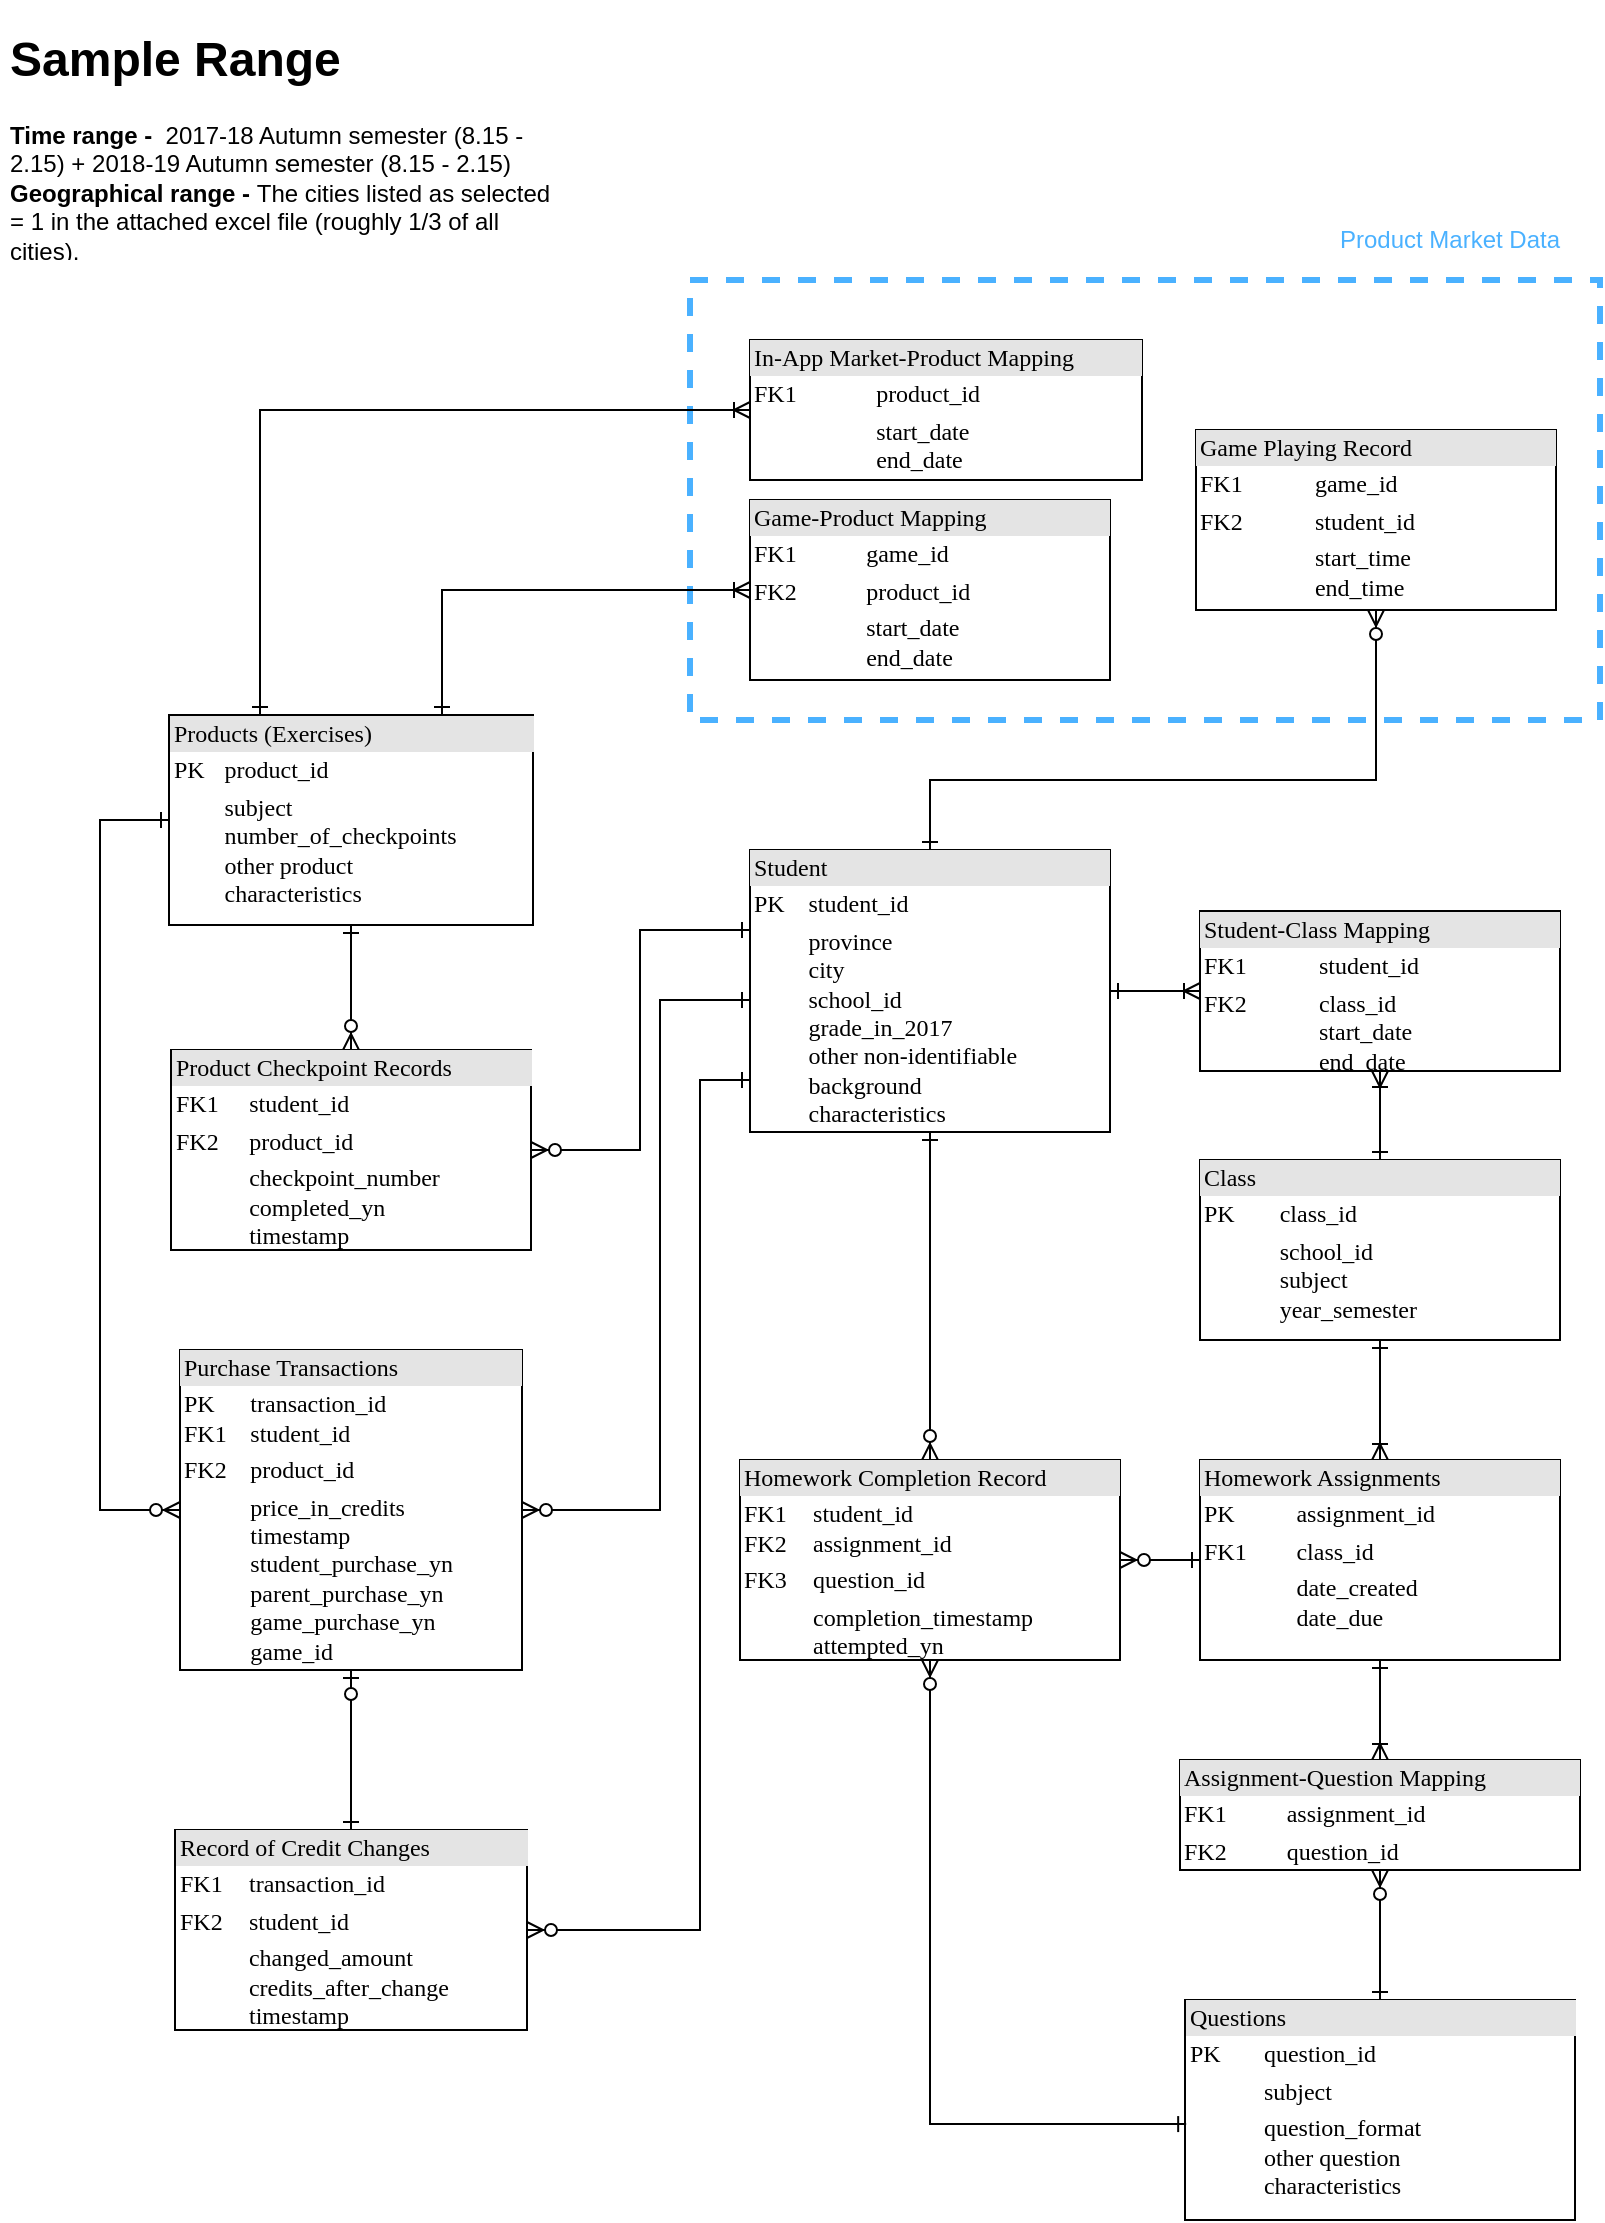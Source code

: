 <mxfile version="10.3.6" type="github"><diagram id="L-7_TeaR0YVO8-77fk-K" name="Page-1"><mxGraphModel dx="758" dy="503" grid="1" gridSize="10" guides="1" tooltips="1" connect="1" arrows="1" fold="1" page="1" pageScale="1" pageWidth="827" pageHeight="1169" math="0" shadow="0"><root><mxCell id="0"/><mxCell id="1" parent="0"/><mxCell id="o9hUADphmRtZOgqHBk-U-33" value="" style="group" vertex="1" connectable="0" parent="1"><mxGeometry x="365" y="115" width="455" height="250" as="geometry"/></mxCell><mxCell id="o9hUADphmRtZOgqHBk-U-31" value="" style="rounded=0;whiteSpace=wrap;html=1;dashed=1;strokeColor=#4AB1FF;strokeWidth=3;fillColor=none;" vertex="1" parent="o9hUADphmRtZOgqHBk-U-33"><mxGeometry y="30" width="455" height="220" as="geometry"/></mxCell><mxCell id="o9hUADphmRtZOgqHBk-U-32" value="Product Market Data" style="text;html=1;strokeColor=none;fillColor=none;align=center;verticalAlign=middle;whiteSpace=wrap;rounded=0;dashed=1;fontColor=#4AB1FF;" vertex="1" parent="o9hUADphmRtZOgqHBk-U-33"><mxGeometry x="315" width="130" height="20" as="geometry"/></mxCell><mxCell id="oMZmumesdzEXHa7TI7hS-1" style="edgeStyle=orthogonalEdgeStyle;rounded=0;orthogonalLoop=1;jettySize=auto;html=1;exitX=1;exitY=0.5;exitDx=0;exitDy=0;entryX=0;entryY=0.5;entryDx=0;entryDy=0;endArrow=ERoneToMany;endFill=0;startArrow=ERone;startFill=0;" parent="1" source="oMZmumesdzEXHa7TI7hS-3" target="oMZmumesdzEXHa7TI7hS-9" edge="1"><mxGeometry relative="1" as="geometry"/></mxCell><mxCell id="oMZmumesdzEXHa7TI7hS-2" style="edgeStyle=orthogonalEdgeStyle;rounded=0;orthogonalLoop=1;jettySize=auto;html=1;entryX=0.5;entryY=0;entryDx=0;entryDy=0;startArrow=ERone;startFill=0;endArrow=ERzeroToMany;endFill=1;" parent="1" source="oMZmumesdzEXHa7TI7hS-3" target="oMZmumesdzEXHa7TI7hS-16" edge="1"><mxGeometry relative="1" as="geometry"/></mxCell><mxCell id="o9hUADphmRtZOgqHBk-U-13" style="edgeStyle=orthogonalEdgeStyle;rounded=0;orthogonalLoop=1;jettySize=auto;html=1;entryX=1;entryY=0.5;entryDx=0;entryDy=0;startArrow=ERone;startFill=0;endArrow=ERzeroToMany;endFill=1;" edge="1" parent="1" source="oMZmumesdzEXHa7TI7hS-3" target="o9hUADphmRtZOgqHBk-U-2"><mxGeometry relative="1" as="geometry"><Array as="points"><mxPoint x="370" y="545"/><mxPoint x="370" y="970"/></Array></mxGeometry></mxCell><mxCell id="o9hUADphmRtZOgqHBk-U-18" style="edgeStyle=orthogonalEdgeStyle;rounded=0;orthogonalLoop=1;jettySize=auto;html=1;entryX=1;entryY=0.5;entryDx=0;entryDy=0;startArrow=ERone;startFill=0;endArrow=ERzeroToMany;endFill=1;" edge="1" parent="1" source="oMZmumesdzEXHa7TI7hS-3" target="o9hUADphmRtZOgqHBk-U-3"><mxGeometry relative="1" as="geometry"><Array as="points"><mxPoint x="350" y="505"/><mxPoint x="350" y="760"/></Array></mxGeometry></mxCell><mxCell id="o9hUADphmRtZOgqHBk-U-19" style="edgeStyle=orthogonalEdgeStyle;rounded=0;orthogonalLoop=1;jettySize=auto;html=1;entryX=1;entryY=0.5;entryDx=0;entryDy=0;startArrow=ERone;startFill=0;endArrow=ERzeroToMany;endFill=1;" edge="1" parent="1" source="oMZmumesdzEXHa7TI7hS-3" target="o9hUADphmRtZOgqHBk-U-5"><mxGeometry relative="1" as="geometry"><Array as="points"><mxPoint x="340" y="470"/><mxPoint x="340" y="580"/></Array></mxGeometry></mxCell><mxCell id="o9hUADphmRtZOgqHBk-U-26" style="edgeStyle=orthogonalEdgeStyle;rounded=0;orthogonalLoop=1;jettySize=auto;html=1;entryX=0.5;entryY=1;entryDx=0;entryDy=0;startArrow=ERone;startFill=0;endArrow=ERzeroToMany;endFill=1;" edge="1" parent="1" source="oMZmumesdzEXHa7TI7hS-3" target="o9hUADphmRtZOgqHBk-U-7"><mxGeometry relative="1" as="geometry"><Array as="points"><mxPoint x="485" y="395"/><mxPoint x="708" y="395"/></Array></mxGeometry></mxCell><mxCell id="oMZmumesdzEXHa7TI7hS-3" value="&lt;div style=&quot;box-sizing: border-box ; width: 100% ; background: #e4e4e4 ; padding: 2px&quot;&gt;Student&lt;/div&gt;&lt;table style=&quot;width: 100% ; font-size: 1em&quot; cellpadding=&quot;2&quot; cellspacing=&quot;0&quot;&gt;&lt;tbody&gt;&lt;tr&gt;&lt;td&gt;PK&lt;/td&gt;&lt;td&gt;student_id&lt;/td&gt;&lt;/tr&gt;&lt;tr&gt;&lt;td&gt;&lt;br&gt;&lt;br&gt;&lt;br&gt;&lt;br&gt;&lt;/td&gt;&lt;td&gt;province&lt;br&gt;city&lt;br&gt;school_id&lt;br&gt;grade_in_2017&lt;br&gt;other non-identifiable&lt;br&gt;background &lt;br&gt;characteristics&lt;br&gt;&lt;/td&gt;&lt;/tr&gt;&lt;/tbody&gt;&lt;/table&gt;" style="verticalAlign=top;align=left;overflow=fill;html=1;rounded=0;shadow=0;comic=0;labelBackgroundColor=none;strokeColor=#000000;strokeWidth=1;fillColor=#ffffff;fontFamily=Verdana;fontSize=12;fontColor=#000000;" parent="1" vertex="1"><mxGeometry x="395" y="430" width="180" height="141" as="geometry"/></mxCell><mxCell id="oMZmumesdzEXHa7TI7hS-5" value="&lt;h1&gt;Sample Range&lt;/h1&gt;&lt;b&gt;Time range -&amp;nbsp;&lt;/b&gt;&lt;span&gt;&amp;nbsp;2017-18 Autumn semester (8.15 - 2.15)&amp;nbsp;+ 2018-19 Autumn semester (8.15 - 2.15)&lt;br&gt;&lt;/span&gt;&lt;b&gt;Geographical range -&lt;/b&gt;&lt;span&gt;&amp;nbsp;The cities listed as selected = 1 in the attached excel file (roughly 1/3 of all cities).&lt;/span&gt;&lt;br&gt;" style="text;html=1;strokeColor=none;fillColor=none;spacing=5;spacingTop=-20;whiteSpace=wrap;overflow=hidden;rounded=0;" parent="1" vertex="1"><mxGeometry x="20" y="15" width="280" height="120" as="geometry"/></mxCell><mxCell id="oMZmumesdzEXHa7TI7hS-6" style="edgeStyle=orthogonalEdgeStyle;rounded=0;orthogonalLoop=1;jettySize=auto;html=1;exitX=0.5;exitY=0;exitDx=0;exitDy=0;startArrow=ERone;startFill=0;endArrow=ERoneToMany;endFill=0;" parent="1" source="oMZmumesdzEXHa7TI7hS-8" target="oMZmumesdzEXHa7TI7hS-9" edge="1"><mxGeometry relative="1" as="geometry"/></mxCell><mxCell id="oMZmumesdzEXHa7TI7hS-7" style="edgeStyle=orthogonalEdgeStyle;rounded=0;orthogonalLoop=1;jettySize=auto;html=1;exitX=0.5;exitY=1;exitDx=0;exitDy=0;entryX=0.5;entryY=0;entryDx=0;entryDy=0;startArrow=ERone;startFill=0;endArrow=ERoneToMany;endFill=0;" parent="1" source="oMZmumesdzEXHa7TI7hS-8" target="oMZmumesdzEXHa7TI7hS-11" edge="1"><mxGeometry relative="1" as="geometry"/></mxCell><mxCell id="oMZmumesdzEXHa7TI7hS-8" value="&lt;div style=&quot;box-sizing: border-box ; width: 100% ; background: #e4e4e4 ; padding: 2px&quot;&gt;Class&lt;/div&gt;&lt;table style=&quot;width: 100% ; font-size: 1em&quot; cellpadding=&quot;2&quot; cellspacing=&quot;0&quot;&gt;&lt;tbody&gt;&lt;tr&gt;&lt;td&gt;PK&lt;/td&gt;&lt;td&gt;class_id&lt;/td&gt;&lt;/tr&gt;&lt;tr&gt;&lt;td&gt;&lt;/td&gt;&lt;td&gt;school_id&lt;br&gt;subject&lt;br&gt;year_semester&lt;br&gt;&lt;/td&gt;&lt;/tr&gt;&lt;/tbody&gt;&lt;/table&gt;" style="verticalAlign=top;align=left;overflow=fill;html=1;rounded=0;shadow=0;comic=0;labelBackgroundColor=none;strokeColor=#000000;strokeWidth=1;fillColor=#ffffff;fontFamily=Verdana;fontSize=12;fontColor=#000000;" parent="1" vertex="1"><mxGeometry x="620" y="585" width="180" height="90" as="geometry"/></mxCell><mxCell id="oMZmumesdzEXHa7TI7hS-9" value="&lt;div style=&quot;box-sizing: border-box ; width: 100% ; background: #e4e4e4 ; padding: 2px&quot;&gt;Student-Class Mapping&lt;/div&gt;&lt;table style=&quot;width: 100% ; font-size: 1em&quot; cellpadding=&quot;2&quot; cellspacing=&quot;0&quot;&gt;&lt;tbody&gt;&lt;tr&gt;&lt;td&gt;FK1&lt;/td&gt;&lt;td&gt;student_id&lt;/td&gt;&lt;/tr&gt;&lt;tr&gt;&lt;td&gt;FK2&lt;br&gt;&lt;br&gt;&lt;br&gt;&lt;/td&gt;&lt;td&gt;class_id&lt;br&gt;start_date&lt;br&gt;end_date&lt;br&gt;&lt;/td&gt;&lt;/tr&gt;&lt;/tbody&gt;&lt;/table&gt;" style="verticalAlign=top;align=left;overflow=fill;html=1;rounded=0;shadow=0;comic=0;labelBackgroundColor=none;strokeColor=#000000;strokeWidth=1;fillColor=#ffffff;fontFamily=Verdana;fontSize=12;fontColor=#000000;" parent="1" vertex="1"><mxGeometry x="620" y="460.5" width="180" height="80" as="geometry"/></mxCell><mxCell id="oMZmumesdzEXHa7TI7hS-10" style="edgeStyle=orthogonalEdgeStyle;rounded=0;orthogonalLoop=1;jettySize=auto;html=1;exitX=0.5;exitY=1;exitDx=0;exitDy=0;entryX=0.5;entryY=0;entryDx=0;entryDy=0;startArrow=ERone;startFill=0;endArrow=ERoneToMany;endFill=0;" parent="1" source="oMZmumesdzEXHa7TI7hS-11" target="oMZmumesdzEXHa7TI7hS-14" edge="1"><mxGeometry relative="1" as="geometry"/></mxCell><mxCell id="oMZmumesdzEXHa7TI7hS-11" value="&lt;div style=&quot;box-sizing: border-box ; width: 100% ; background: #e4e4e4 ; padding: 2px&quot;&gt;Homework Assignments&lt;/div&gt;&lt;table style=&quot;width: 100% ; font-size: 1em&quot; cellpadding=&quot;2&quot; cellspacing=&quot;0&quot;&gt;&lt;tbody&gt;&lt;tr&gt;&lt;td&gt;PK&lt;/td&gt;&lt;td&gt;assignment_id&lt;/td&gt;&lt;/tr&gt;&lt;tr&gt;&lt;td&gt;FK1&lt;/td&gt;&lt;td&gt;class_id&lt;/td&gt;&lt;/tr&gt;&lt;tr&gt;&lt;td&gt;&lt;/td&gt;&lt;td&gt;date_created&lt;br&gt;date_due&lt;br&gt;&lt;/td&gt;&lt;/tr&gt;&lt;/tbody&gt;&lt;/table&gt;" style="verticalAlign=top;align=left;overflow=fill;html=1;rounded=0;shadow=0;comic=0;labelBackgroundColor=none;strokeColor=#000000;strokeWidth=1;fillColor=#ffffff;fontFamily=Verdana;fontSize=12;fontColor=#000000;" parent="1" vertex="1"><mxGeometry x="620" y="735" width="180" height="100" as="geometry"/></mxCell><mxCell id="oMZmumesdzEXHa7TI7hS-12" value="&lt;div style=&quot;box-sizing: border-box ; width: 100% ; background: #e4e4e4 ; padding: 2px&quot;&gt;Questions&lt;/div&gt;&lt;table style=&quot;width: 100% ; font-size: 1em&quot; cellpadding=&quot;2&quot; cellspacing=&quot;0&quot;&gt;&lt;tbody&gt;&lt;tr&gt;&lt;td&gt;PK&lt;/td&gt;&lt;td&gt;question_id&lt;/td&gt;&lt;/tr&gt;&lt;tr&gt;&lt;td&gt;&lt;br&gt;&lt;/td&gt;&lt;td&gt;subject&lt;/td&gt;&lt;/tr&gt;&lt;tr&gt;&lt;td&gt;&lt;/td&gt;&lt;td&gt;question_format&lt;br&gt;other question&lt;br&gt;characteristics&lt;/td&gt;&lt;/tr&gt;&lt;/tbody&gt;&lt;/table&gt;" style="verticalAlign=top;align=left;overflow=fill;html=1;rounded=0;shadow=0;comic=0;labelBackgroundColor=none;strokeColor=#000000;strokeWidth=1;fillColor=#ffffff;fontFamily=Verdana;fontSize=12;fontColor=#000000;" parent="1" vertex="1"><mxGeometry x="612.5" y="1005" width="195" height="110" as="geometry"/></mxCell><mxCell id="oMZmumesdzEXHa7TI7hS-13" style="edgeStyle=orthogonalEdgeStyle;rounded=0;orthogonalLoop=1;jettySize=auto;html=1;startArrow=ERzeroToMany;startFill=1;endArrow=ERone;endFill=0;" parent="1" source="oMZmumesdzEXHa7TI7hS-14" target="oMZmumesdzEXHa7TI7hS-12" edge="1"><mxGeometry relative="1" as="geometry"/></mxCell><mxCell id="oMZmumesdzEXHa7TI7hS-14" value="&lt;div style=&quot;box-sizing: border-box ; width: 100% ; background: #e4e4e4 ; padding: 2px&quot;&gt;Assignment-Question Mapping&lt;/div&gt;&lt;table style=&quot;width: 100% ; font-size: 1em&quot; cellpadding=&quot;2&quot; cellspacing=&quot;0&quot;&gt;&lt;tbody&gt;&lt;tr&gt;&lt;td&gt;FK1&lt;/td&gt;&lt;td&gt;assignment_id&lt;br&gt;&lt;/td&gt;&lt;/tr&gt;&lt;tr&gt;&lt;td&gt;FK2&lt;/td&gt;&lt;td&gt;question_id&lt;/td&gt;&lt;/tr&gt;&lt;/tbody&gt;&lt;/table&gt;" style="verticalAlign=top;align=left;overflow=fill;html=1;rounded=0;shadow=0;comic=0;labelBackgroundColor=none;strokeColor=#000000;strokeWidth=1;fillColor=#ffffff;fontFamily=Verdana;fontSize=12;fontColor=#000000;" parent="1" vertex="1"><mxGeometry x="610" y="885" width="200" height="55" as="geometry"/></mxCell><mxCell id="oMZmumesdzEXHa7TI7hS-15" style="edgeStyle=orthogonalEdgeStyle;rounded=0;orthogonalLoop=1;jettySize=auto;html=1;exitX=0.5;exitY=1;exitDx=0;exitDy=0;entryX=0.003;entryY=0.564;entryDx=0;entryDy=0;entryPerimeter=0;startArrow=ERzeroToMany;startFill=1;endArrow=ERone;endFill=0;" parent="1" source="oMZmumesdzEXHa7TI7hS-16" target="oMZmumesdzEXHa7TI7hS-12" edge="1"><mxGeometry relative="1" as="geometry"/></mxCell><mxCell id="o9hUADphmRtZOgqHBk-U-1" style="edgeStyle=orthogonalEdgeStyle;rounded=0;orthogonalLoop=1;jettySize=auto;html=1;exitX=1;exitY=0.5;exitDx=0;exitDy=0;startArrow=ERzeroToMany;startFill=1;endArrow=ERone;endFill=0;" edge="1" parent="1" source="oMZmumesdzEXHa7TI7hS-16" target="oMZmumesdzEXHa7TI7hS-11"><mxGeometry relative="1" as="geometry"/></mxCell><mxCell id="oMZmumesdzEXHa7TI7hS-16" value="&lt;div style=&quot;box-sizing: border-box ; width: 100% ; background: #e4e4e4 ; padding: 2px&quot;&gt;Homework Completion Record&lt;/div&gt;&lt;table style=&quot;width: 100% ; font-size: 1em&quot; cellpadding=&quot;2&quot; cellspacing=&quot;0&quot;&gt;&lt;tbody&gt;&lt;tr&gt;&lt;td&gt;FK1&lt;br&gt;FK2&lt;/td&gt;&lt;td&gt;student_id&lt;br&gt;assignment_id&lt;/td&gt;&lt;/tr&gt;&lt;tr&gt;&lt;td&gt;FK3&lt;/td&gt;&lt;td&gt;question_id&lt;/td&gt;&lt;/tr&gt;&lt;tr&gt;&lt;td&gt;&lt;/td&gt;&lt;td&gt;completion_timestamp&lt;br&gt;attempted_yn&lt;br&gt;correct_yn&lt;br&gt;&lt;br&gt;&lt;/td&gt;&lt;/tr&gt;&lt;/tbody&gt;&lt;/table&gt;" style="verticalAlign=top;align=left;overflow=fill;html=1;rounded=0;shadow=0;comic=0;labelBackgroundColor=none;strokeColor=#000000;strokeWidth=1;fillColor=#ffffff;fontFamily=Verdana;fontSize=12;fontColor=#000000;" parent="1" vertex="1"><mxGeometry x="390" y="735" width="190" height="100" as="geometry"/></mxCell><mxCell id="o9hUADphmRtZOgqHBk-U-2" value="&lt;div style=&quot;box-sizing: border-box ; width: 100% ; background: #e4e4e4 ; padding: 2px&quot;&gt;Record of Credit Changes&lt;/div&gt;&lt;table style=&quot;width: 100% ; font-size: 1em&quot; cellpadding=&quot;2&quot; cellspacing=&quot;0&quot;&gt;&lt;tbody&gt;&lt;tr&gt;&lt;td&gt;FK1&lt;/td&gt;&lt;td&gt;transaction_id&lt;/td&gt;&lt;/tr&gt;&lt;tr&gt;&lt;td&gt;FK2&lt;/td&gt;&lt;td&gt;student_id&lt;/td&gt;&lt;/tr&gt;&lt;tr&gt;&lt;td&gt;&lt;/td&gt;&lt;td&gt;changed_amount&lt;br&gt;credits_after_change&lt;br&gt;timestamp&lt;/td&gt;&lt;/tr&gt;&lt;/tbody&gt;&lt;/table&gt;" style="verticalAlign=top;align=left;overflow=fill;html=1;rounded=0;shadow=0;comic=0;labelBackgroundColor=none;strokeColor=#000000;strokeWidth=1;fillColor=#ffffff;fontFamily=Verdana;fontSize=12;fontColor=#000000;" vertex="1" parent="1"><mxGeometry x="107.5" y="920" width="176" height="100" as="geometry"/></mxCell><mxCell id="o9hUADphmRtZOgqHBk-U-14" style="edgeStyle=orthogonalEdgeStyle;rounded=0;orthogonalLoop=1;jettySize=auto;html=1;entryX=0.5;entryY=0;entryDx=0;entryDy=0;startArrow=ERzeroToOne;startFill=1;endArrow=ERone;endFill=0;" edge="1" parent="1" source="o9hUADphmRtZOgqHBk-U-3" target="o9hUADphmRtZOgqHBk-U-2"><mxGeometry relative="1" as="geometry"/></mxCell><mxCell id="o9hUADphmRtZOgqHBk-U-3" value="&lt;div style=&quot;box-sizing: border-box ; width: 100% ; background: #e4e4e4 ; padding: 2px&quot;&gt;Purchase Transactions&lt;/div&gt;&lt;table style=&quot;width: 100% ; font-size: 1em&quot; cellpadding=&quot;2&quot; cellspacing=&quot;0&quot;&gt;&lt;tbody&gt;&lt;tr&gt;&lt;td&gt;PK&lt;br&gt;FK1&lt;/td&gt;&lt;td&gt;transaction_id&lt;br&gt;student_id&lt;/td&gt;&lt;/tr&gt;&lt;tr&gt;&lt;td&gt;FK2&lt;br&gt;&lt;/td&gt;&lt;td&gt;product_id&lt;br&gt;&lt;/td&gt;&lt;/tr&gt;&lt;tr&gt;&lt;td&gt;&lt;br&gt;&lt;/td&gt;&lt;td&gt;price_in_credits&lt;br&gt;timestamp&lt;br&gt;student_purchase_yn&lt;br&gt;parent_purchase_yn&lt;br&gt;game_purchase_yn&lt;br&gt;game_id&lt;br&gt;&lt;br&gt;&lt;/td&gt;&lt;/tr&gt;&lt;/tbody&gt;&lt;/table&gt;" style="verticalAlign=top;align=left;overflow=fill;html=1;rounded=0;shadow=0;comic=0;labelBackgroundColor=none;strokeColor=#000000;strokeWidth=1;fillColor=#ffffff;fontFamily=Verdana;fontSize=12;fontColor=#000000;" vertex="1" parent="1"><mxGeometry x="110" y="680" width="171" height="160" as="geometry"/></mxCell><mxCell id="o9hUADphmRtZOgqHBk-U-22" style="edgeStyle=orthogonalEdgeStyle;rounded=0;orthogonalLoop=1;jettySize=auto;html=1;startArrow=ERone;startFill=0;endArrow=ERzeroToMany;endFill=1;" edge="1" parent="1" source="o9hUADphmRtZOgqHBk-U-4" target="o9hUADphmRtZOgqHBk-U-5"><mxGeometry relative="1" as="geometry"/></mxCell><mxCell id="o9hUADphmRtZOgqHBk-U-23" style="edgeStyle=orthogonalEdgeStyle;rounded=0;orthogonalLoop=1;jettySize=auto;html=1;entryX=0;entryY=0.5;entryDx=0;entryDy=0;startArrow=ERone;startFill=0;endArrow=ERzeroToMany;endFill=1;" edge="1" parent="1" source="o9hUADphmRtZOgqHBk-U-4" target="o9hUADphmRtZOgqHBk-U-3"><mxGeometry relative="1" as="geometry"><Array as="points"><mxPoint x="70" y="415"/><mxPoint x="70" y="760"/></Array></mxGeometry></mxCell><mxCell id="o9hUADphmRtZOgqHBk-U-4" value="&lt;div style=&quot;box-sizing: border-box ; width: 100% ; background: #e4e4e4 ; padding: 2px&quot;&gt;Products (Exercises)&lt;/div&gt;&lt;table style=&quot;width: 100% ; font-size: 1em&quot; cellpadding=&quot;2&quot; cellspacing=&quot;0&quot;&gt;&lt;tbody&gt;&lt;tr&gt;&lt;td&gt;PK&lt;/td&gt;&lt;td&gt;product_id&lt;/td&gt;&lt;/tr&gt;&lt;tr&gt;&lt;td&gt;&lt;/td&gt;&lt;td&gt;subject&lt;br&gt;number_of_checkpoints&lt;br&gt;other product&lt;br&gt;characteristics&lt;br&gt;&lt;br&gt;&lt;/td&gt;&lt;/tr&gt;&lt;/tbody&gt;&lt;/table&gt;" style="verticalAlign=top;align=left;overflow=fill;html=1;rounded=0;shadow=0;comic=0;labelBackgroundColor=none;strokeColor=#000000;strokeWidth=1;fillColor=#ffffff;fontFamily=Verdana;fontSize=12;fontColor=#000000;" vertex="1" parent="1"><mxGeometry x="104.5" y="362.5" width="182" height="105" as="geometry"/></mxCell><mxCell id="o9hUADphmRtZOgqHBk-U-5" value="&lt;div style=&quot;box-sizing: border-box ; width: 100% ; background: #e4e4e4 ; padding: 2px&quot;&gt;Product Checkpoint Records&lt;/div&gt;&lt;table style=&quot;width: 100% ; font-size: 1em&quot; cellpadding=&quot;2&quot; cellspacing=&quot;0&quot;&gt;&lt;tbody&gt;&lt;tr&gt;&lt;td&gt;FK1&lt;/td&gt;&lt;td&gt;student_id&lt;/td&gt;&lt;/tr&gt;&lt;tr&gt;&lt;td&gt;FK2&lt;/td&gt;&lt;td&gt;product_id&lt;/td&gt;&lt;/tr&gt;&lt;tr&gt;&lt;td&gt;&lt;/td&gt;&lt;td&gt;checkpoint_number&lt;br&gt;completed_yn&lt;br&gt;timestamp&lt;/td&gt;&lt;/tr&gt;&lt;/tbody&gt;&lt;/table&gt;" style="verticalAlign=top;align=left;overflow=fill;html=1;rounded=0;shadow=0;comic=0;labelBackgroundColor=none;strokeColor=#000000;strokeWidth=1;fillColor=#ffffff;fontFamily=Verdana;fontSize=12;fontColor=#000000;" vertex="1" parent="1"><mxGeometry x="105.5" y="530" width="180" height="100" as="geometry"/></mxCell><mxCell id="o9hUADphmRtZOgqHBk-U-28" style="edgeStyle=orthogonalEdgeStyle;rounded=0;orthogonalLoop=1;jettySize=auto;html=1;entryX=0.75;entryY=0;entryDx=0;entryDy=0;startArrow=ERoneToMany;startFill=0;endArrow=ERone;endFill=0;" edge="1" parent="1" source="o9hUADphmRtZOgqHBk-U-6" target="o9hUADphmRtZOgqHBk-U-4"><mxGeometry relative="1" as="geometry"/></mxCell><mxCell id="o9hUADphmRtZOgqHBk-U-6" value="&lt;div style=&quot;box-sizing: border-box ; width: 100% ; background: #e4e4e4 ; padding: 2px&quot;&gt;Game-Product Mapping&lt;/div&gt;&lt;table style=&quot;width: 100% ; font-size: 1em&quot; cellpadding=&quot;2&quot; cellspacing=&quot;0&quot;&gt;&lt;tbody&gt;&lt;tr&gt;&lt;td&gt;FK1&lt;/td&gt;&lt;td&gt;game_id&lt;/td&gt;&lt;/tr&gt;&lt;tr&gt;&lt;td&gt;FK2&lt;/td&gt;&lt;td&gt;product_id&lt;/td&gt;&lt;/tr&gt;&lt;tr&gt;&lt;td&gt;&lt;/td&gt;&lt;td&gt;start_date&lt;br&gt;end_date&lt;/td&gt;&lt;/tr&gt;&lt;/tbody&gt;&lt;/table&gt;" style="verticalAlign=top;align=left;overflow=fill;html=1;rounded=0;shadow=0;comic=0;labelBackgroundColor=none;strokeColor=#000000;strokeWidth=1;fillColor=#ffffff;fontFamily=Verdana;fontSize=12;fontColor=#000000;" vertex="1" parent="1"><mxGeometry x="395" y="255" width="180" height="90" as="geometry"/></mxCell><mxCell id="o9hUADphmRtZOgqHBk-U-7" value="&lt;div style=&quot;box-sizing: border-box ; width: 100% ; background: #e4e4e4 ; padding: 2px&quot;&gt;Game Playing Record&lt;/div&gt;&lt;table style=&quot;width: 100% ; font-size: 1em&quot; cellpadding=&quot;2&quot; cellspacing=&quot;0&quot;&gt;&lt;tbody&gt;&lt;tr&gt;&lt;td&gt;FK1&lt;/td&gt;&lt;td&gt;game_id&lt;/td&gt;&lt;/tr&gt;&lt;tr&gt;&lt;td&gt;FK2&lt;/td&gt;&lt;td&gt;student_id&lt;/td&gt;&lt;/tr&gt;&lt;tr&gt;&lt;td&gt;&lt;/td&gt;&lt;td&gt;start_time&lt;br&gt;end_time&lt;/td&gt;&lt;/tr&gt;&lt;/tbody&gt;&lt;/table&gt;" style="verticalAlign=top;align=left;overflow=fill;html=1;rounded=0;shadow=0;comic=0;labelBackgroundColor=none;strokeColor=#000000;strokeWidth=1;fillColor=#ffffff;fontFamily=Verdana;fontSize=12;fontColor=#000000;" vertex="1" parent="1"><mxGeometry x="618" y="220" width="180" height="90" as="geometry"/></mxCell><mxCell id="o9hUADphmRtZOgqHBk-U-27" style="edgeStyle=orthogonalEdgeStyle;rounded=0;orthogonalLoop=1;jettySize=auto;html=1;entryX=0.25;entryY=0;entryDx=0;entryDy=0;startArrow=ERoneToMany;startFill=0;endArrow=ERone;endFill=0;" edge="1" parent="1" source="o9hUADphmRtZOgqHBk-U-12" target="o9hUADphmRtZOgqHBk-U-4"><mxGeometry relative="1" as="geometry"/></mxCell><mxCell id="o9hUADphmRtZOgqHBk-U-12" value="&lt;div style=&quot;box-sizing: border-box ; width: 100% ; background: #e4e4e4 ; padding: 2px&quot;&gt;In-App Market-Product Mapping&lt;/div&gt;&lt;table style=&quot;width: 100% ; font-size: 1em&quot; cellpadding=&quot;2&quot; cellspacing=&quot;0&quot;&gt;&lt;tbody&gt;&lt;tr&gt;&lt;td&gt;FK1&lt;/td&gt;&lt;td&gt;product_id&lt;/td&gt;&lt;/tr&gt;&lt;tr&gt;&lt;td&gt;&lt;/td&gt;&lt;td&gt;start_date&lt;br&gt;end_date&lt;/td&gt;&lt;/tr&gt;&lt;/tbody&gt;&lt;/table&gt;" style="verticalAlign=top;align=left;overflow=fill;html=1;rounded=0;shadow=0;comic=0;labelBackgroundColor=none;strokeColor=#000000;strokeWidth=1;fillColor=#ffffff;fontFamily=Verdana;fontSize=12;fontColor=#000000;" vertex="1" parent="1"><mxGeometry x="395" y="175" width="196" height="70" as="geometry"/></mxCell></root></mxGraphModel></diagram></mxfile>